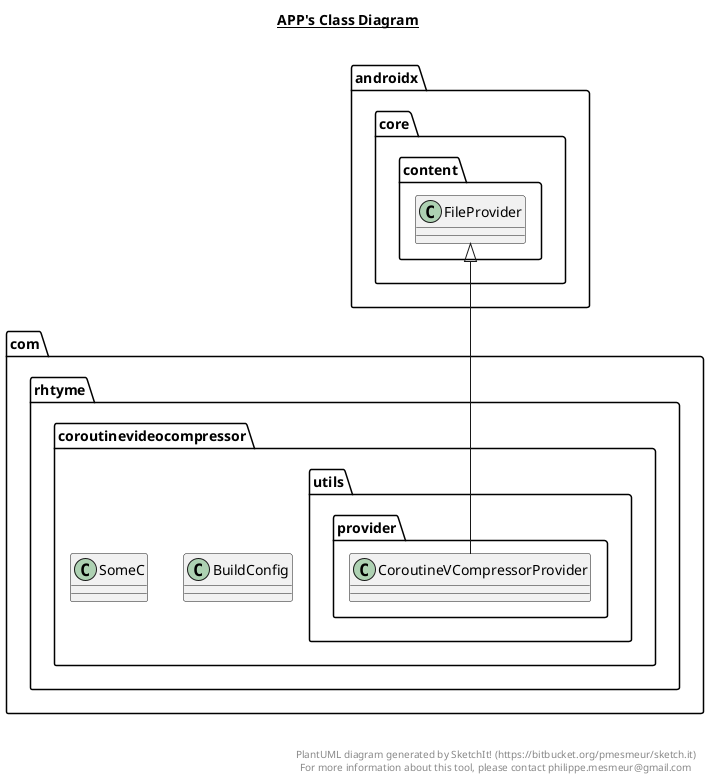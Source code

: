 @startuml

title __APP's Class Diagram__\n

  namespace com.rhtyme.coroutinevideocompressor {
    class com.rhtyme.coroutinevideocompressor.BuildConfig {
    }
  }
  

  namespace com.rhtyme.coroutinevideocompressor {
    class com.rhtyme.coroutinevideocompressor.SomeC {
    }
  }
  

  namespace com.rhtyme.coroutinevideocompressor {
    namespace utils.provider {
      class com.rhtyme.coroutinevideocompressor.utils.provider.CoroutineVCompressorProvider {
      }
    }
  }
  

  com.rhtyme.coroutinevideocompressor.utils.provider.CoroutineVCompressorProvider -up-|> androidx.core.content.FileProvider


right footer


PlantUML diagram generated by SketchIt! (https://bitbucket.org/pmesmeur/sketch.it)
For more information about this tool, please contact philippe.mesmeur@gmail.com
endfooter

@enduml
